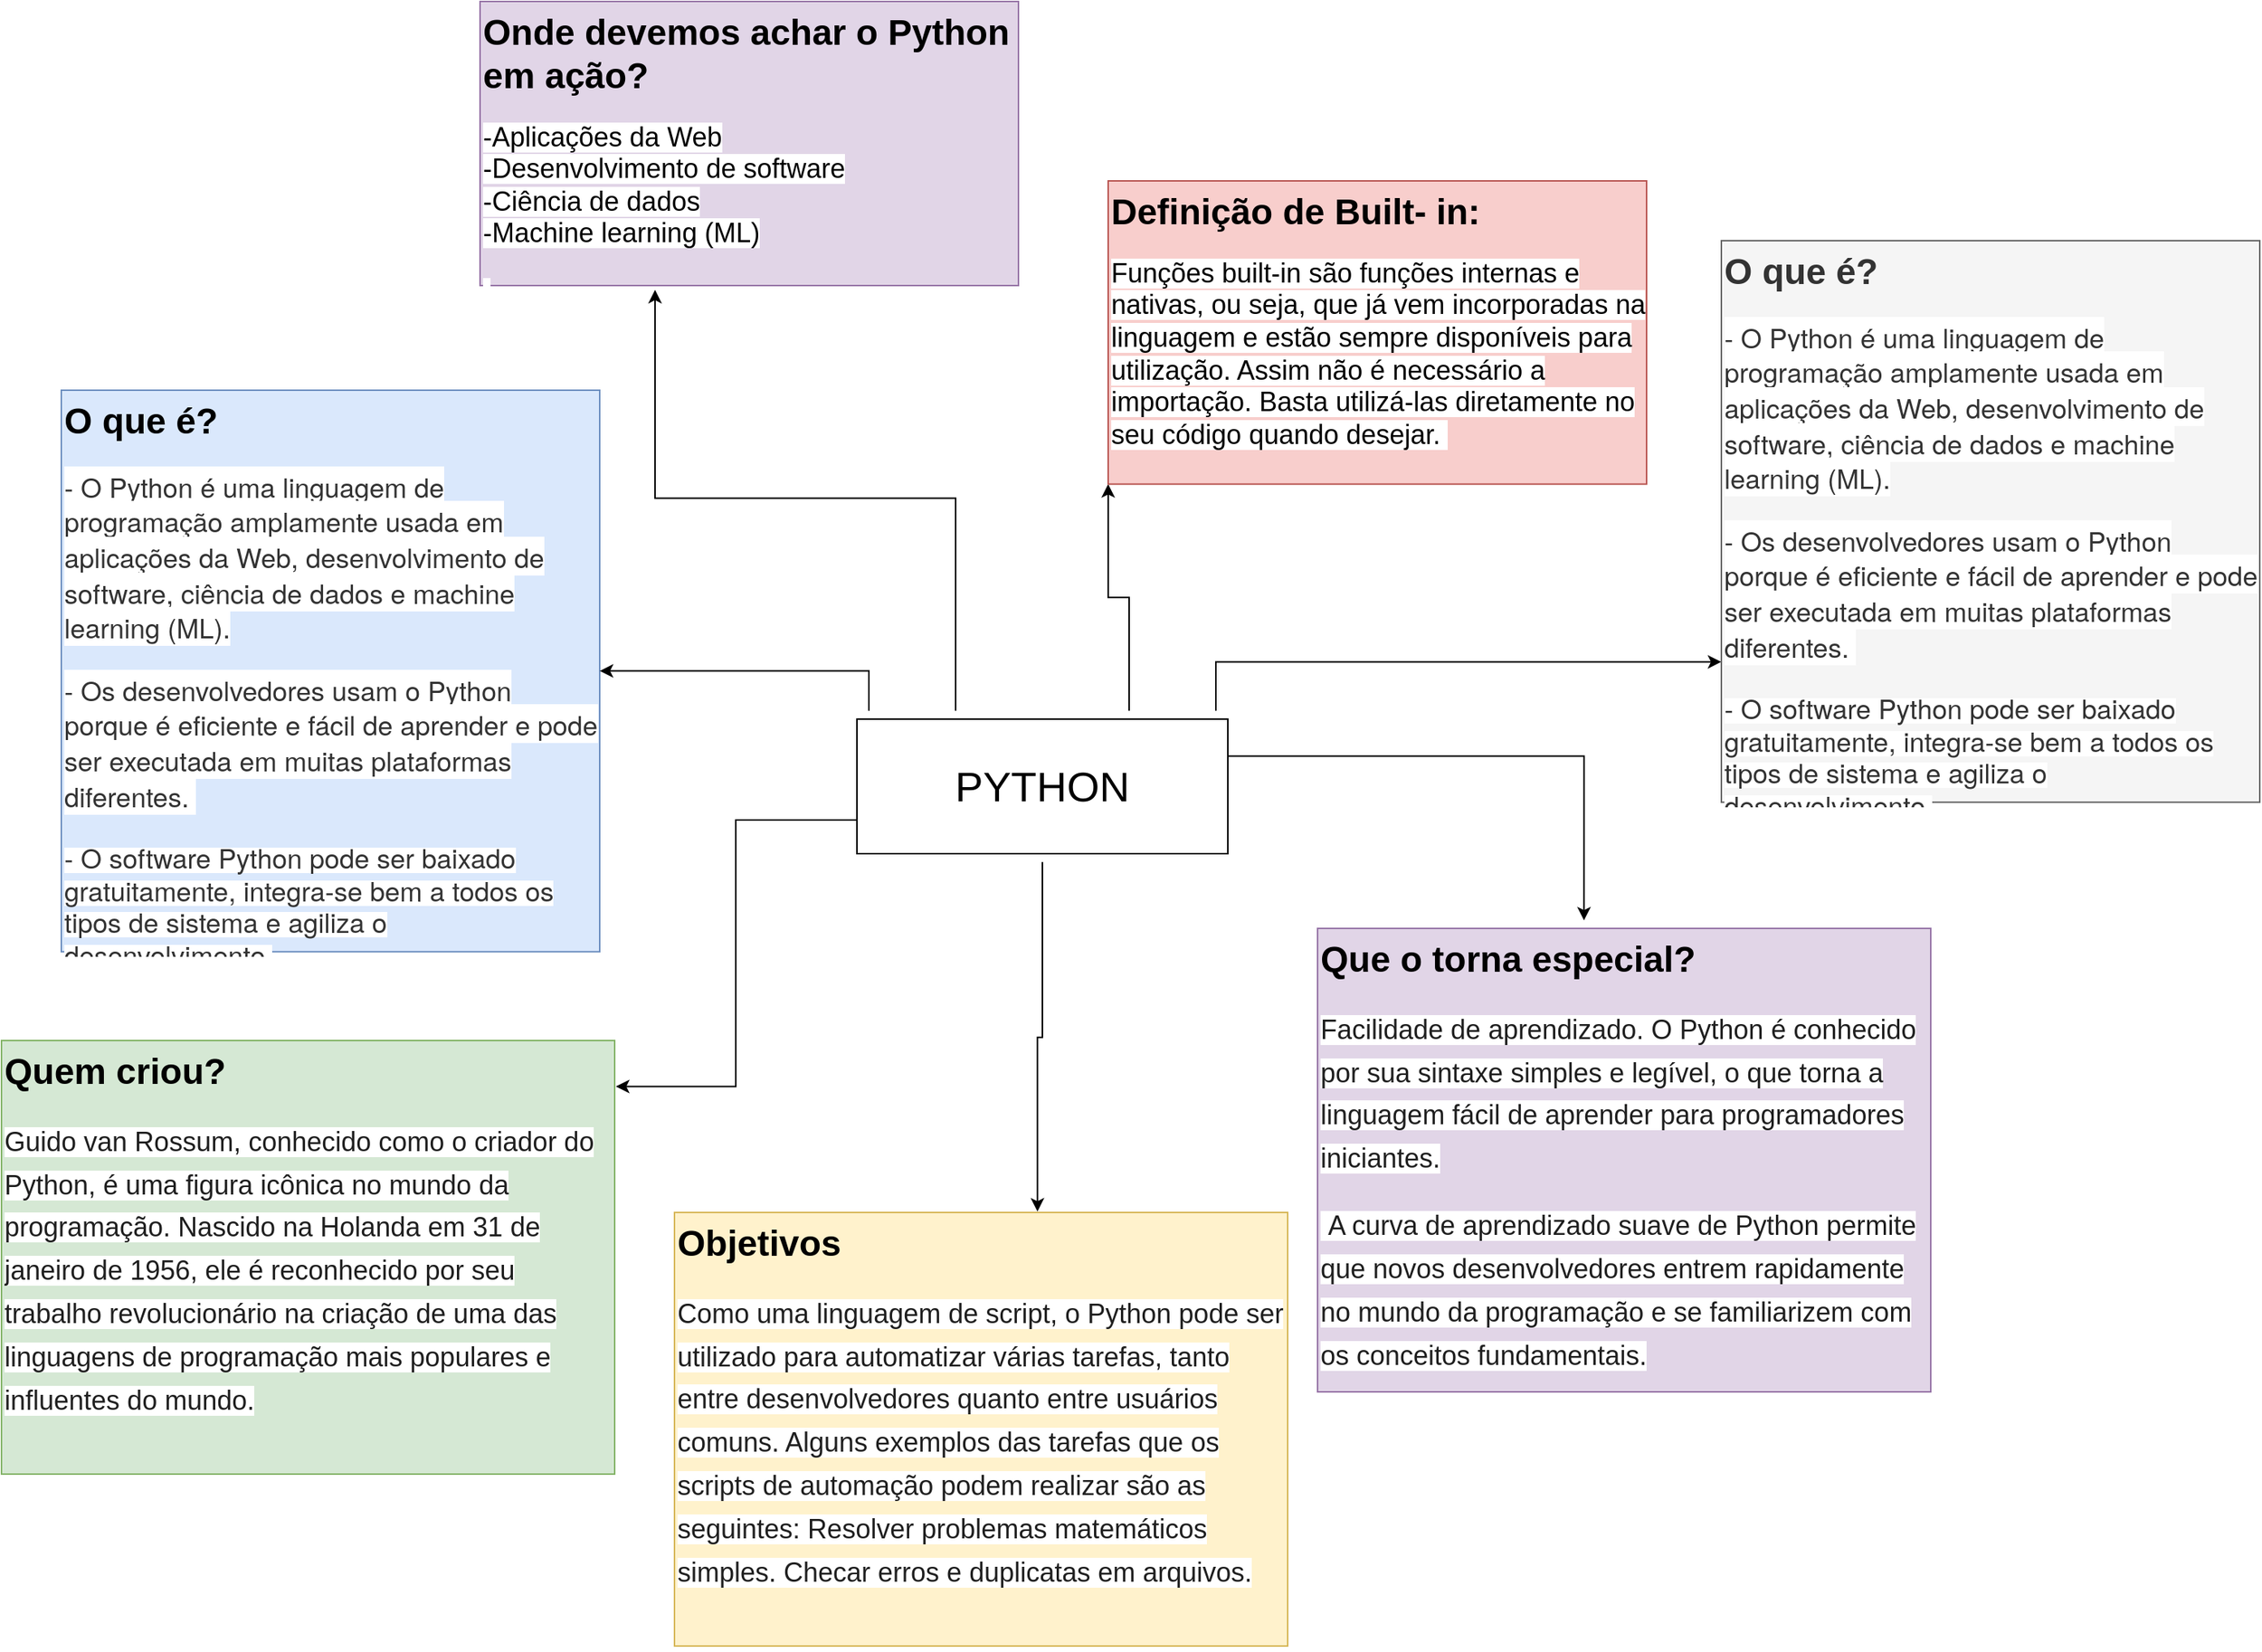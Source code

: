 <mxfile version="24.2.3" type="device">
  <diagram name="Página-1" id="2rUgQ_-CvbahNkBhxld9">
    <mxGraphModel dx="3269" dy="1957" grid="1" gridSize="40" guides="1" tooltips="1" connect="1" arrows="1" fold="1" page="1" pageScale="1" pageWidth="1169" pageHeight="827" math="0" shadow="0">
      <root>
        <mxCell id="0" />
        <mxCell id="1" parent="0" />
        <mxCell id="P5yW8lVXZRXt1Tff4Gg8-1" value="&lt;h1 style=&quot;margin-top: 0px;&quot;&gt;O que é?&lt;/h1&gt;&lt;p style=&quot;font-size: 18px;&quot;&gt;&lt;span style=&quot;color: rgb(51, 51, 51); font-family: AmazonEmber, &amp;quot;Helvetica Neue&amp;quot;, Helvetica, Arial, sans-serif; background-color: rgb(255, 255, 255);&quot;&gt;&lt;font style=&quot;font-size: 18px;&quot;&gt;&lt;font style=&quot;font-size: 18px;&quot;&gt;- O Python é uma &lt;/font&gt;&lt;font style=&quot;font-size: 18px;&quot;&gt;linguagem &lt;/font&gt;&lt;font style=&quot;font-size: 18px;&quot;&gt;de programação amplamente usada em aplicações da Web, desenvolvimento de software, ciência de dados e machine learning (ML).&lt;/font&gt;&lt;/font&gt;&lt;/span&gt;&lt;/p&gt;&lt;p style=&quot;font-size: 18px;&quot;&gt;&lt;span style=&quot;color: rgb(51, 51, 51); font-family: AmazonEmber, &amp;quot;Helvetica Neue&amp;quot;, Helvetica, Arial, sans-serif; background-color: rgb(255, 255, 255);&quot;&gt;&lt;font style=&quot;font-size: 18px;&quot;&gt;- Os desenvolvedores usam o Python porque é eficiente e fácil de aprender e pode ser executada em muitas plataformas diferentes.&amp;nbsp;&lt;/font&gt;&lt;/span&gt;&lt;/p&gt;&lt;p style=&quot;&quot;&gt;&lt;span style=&quot;color: rgb(51, 51, 51); font-family: AmazonEmber, &amp;quot;Helvetica Neue&amp;quot;, Helvetica, Arial, sans-serif; background-color: rgb(255, 255, 255);&quot;&gt;&lt;font style=&quot;font-size: 18px;&quot;&gt;- O software Python pode ser baixado gratuitamente, integra-se bem a todos os tipos de sistema e agiliza o desenvolvimento.&lt;/font&gt;&lt;/span&gt;&lt;br&gt;&lt;/p&gt;" style="text;html=1;whiteSpace=wrap;overflow=hidden;rounded=0;fillColor=#dae8fc;strokeColor=#6c8ebf;" vertex="1" parent="1">
          <mxGeometry x="-150" y="-140" width="360" height="375.62" as="geometry" />
        </mxCell>
        <mxCell id="P5yW8lVXZRXt1Tff4Gg8-2" value="" style="rounded=0;whiteSpace=wrap;html=1;" vertex="1" parent="1">
          <mxGeometry x="382" y="80.01" width="248" height="90" as="geometry" />
        </mxCell>
        <mxCell id="P5yW8lVXZRXt1Tff4Gg8-14" style="edgeStyle=orthogonalEdgeStyle;rounded=0;orthogonalLoop=1;jettySize=auto;html=1;exitX=0;exitY=0;exitDx=0;exitDy=0;" edge="1" parent="1" source="P5yW8lVXZRXt1Tff4Gg8-3" target="P5yW8lVXZRXt1Tff4Gg8-1">
          <mxGeometry relative="1" as="geometry" />
        </mxCell>
        <mxCell id="P5yW8lVXZRXt1Tff4Gg8-27" style="edgeStyle=orthogonalEdgeStyle;rounded=0;orthogonalLoop=1;jettySize=auto;html=1;exitX=1;exitY=0;exitDx=0;exitDy=0;entryX=0;entryY=0.75;entryDx=0;entryDy=0;" edge="1" parent="1" source="P5yW8lVXZRXt1Tff4Gg8-3" target="P5yW8lVXZRXt1Tff4Gg8-25">
          <mxGeometry relative="1" as="geometry" />
        </mxCell>
        <mxCell id="P5yW8lVXZRXt1Tff4Gg8-33" style="edgeStyle=orthogonalEdgeStyle;rounded=0;orthogonalLoop=1;jettySize=auto;html=1;exitX=0.75;exitY=0;exitDx=0;exitDy=0;entryX=0;entryY=1;entryDx=0;entryDy=0;" edge="1" parent="1" source="P5yW8lVXZRXt1Tff4Gg8-3" target="P5yW8lVXZRXt1Tff4Gg8-32">
          <mxGeometry relative="1" as="geometry" />
        </mxCell>
        <mxCell id="P5yW8lVXZRXt1Tff4Gg8-3" value="&lt;font style=&quot;font-size: 28px;&quot;&gt;PYTHON&lt;/font&gt;" style="text;html=1;align=center;verticalAlign=middle;whiteSpace=wrap;rounded=0;" vertex="1" parent="1">
          <mxGeometry x="390" y="74.39" width="232" height="101.25" as="geometry" />
        </mxCell>
        <mxCell id="P5yW8lVXZRXt1Tff4Gg8-8" value="&lt;h1 style=&quot;margin-top: 0px;&quot;&gt;&lt;span style=&quot;background-color: initial;&quot;&gt;Quem criou?&lt;/span&gt;&lt;/h1&gt;&lt;h1 style=&quot;margin-top: 0px;&quot;&gt;&lt;font face=&quot;Google Sans, arial, sans-serif&quot; color=&quot;#1f1f1f&quot;&gt;&lt;span style=&quot;font-size: 18px; font-weight: 400; background-color: rgb(255, 255, 255);&quot;&gt;Guido van Rossum, conhecido como o criador do Python, é uma figura icônica no mundo da programação. Nascido na Holanda em 31 de janeiro de 1956, ele é reconhecido por seu trabalho revolucionário na criação de uma das linguagens de programação mais populares e influentes do mundo.&lt;/span&gt;&lt;/font&gt;&lt;br&gt;&lt;/h1&gt;" style="text;html=1;whiteSpace=wrap;overflow=hidden;rounded=0;fillColor=#d5e8d4;strokeColor=#82b366;" vertex="1" parent="1">
          <mxGeometry x="-190" y="295" width="410" height="290" as="geometry" />
        </mxCell>
        <mxCell id="P5yW8lVXZRXt1Tff4Gg8-11" style="edgeStyle=orthogonalEdgeStyle;rounded=0;orthogonalLoop=1;jettySize=auto;html=1;exitX=0;exitY=0.75;exitDx=0;exitDy=0;entryX=1.002;entryY=0.106;entryDx=0;entryDy=0;entryPerimeter=0;" edge="1" parent="1" source="P5yW8lVXZRXt1Tff4Gg8-2" target="P5yW8lVXZRXt1Tff4Gg8-8">
          <mxGeometry relative="1" as="geometry" />
        </mxCell>
        <mxCell id="P5yW8lVXZRXt1Tff4Gg8-17" value="&lt;h1 style=&quot;margin-top: 0px;&quot;&gt;&lt;span style=&quot;background-color: initial;&quot;&gt;Que o torna especial?&lt;/span&gt;&lt;/h1&gt;&lt;h1 style=&quot;margin-top: 0px;&quot;&gt;&lt;font face=&quot;Google Sans, arial, sans-serif&quot; color=&quot;#1f1f1f&quot;&gt;&lt;span style=&quot;font-size: 18px; font-weight: 400; background-color: rgb(255, 255, 255);&quot;&gt;Facilidade de aprendizado. O Python é conhecido por sua sintaxe simples e legível, o que torna a linguagem fácil de aprender para programadores iniciantes.&lt;/span&gt;&lt;/font&gt;&lt;/h1&gt;&lt;h1 style=&quot;margin-top: 0px;&quot;&gt;&lt;font face=&quot;Google Sans, arial, sans-serif&quot; color=&quot;#1f1f1f&quot;&gt;&lt;span style=&quot;font-size: 18px; font-weight: 400; background-color: rgb(255, 255, 255);&quot;&gt;&amp;nbsp;A curva de aprendizado suave de Python permite que novos desenvolvedores entrem rapidamente no mundo da programação e se familiarizem com os conceitos fundamentais.&lt;/span&gt;&lt;/font&gt;&lt;br&gt;&lt;/h1&gt;" style="text;html=1;whiteSpace=wrap;overflow=hidden;rounded=0;fillColor=#e1d5e7;strokeColor=#9673a6;" vertex="1" parent="1">
          <mxGeometry x="690" y="220" width="410" height="310" as="geometry" />
        </mxCell>
        <mxCell id="P5yW8lVXZRXt1Tff4Gg8-19" style="edgeStyle=orthogonalEdgeStyle;rounded=0;orthogonalLoop=1;jettySize=auto;html=1;exitX=1;exitY=0.25;exitDx=0;exitDy=0;entryX=0.415;entryY=0;entryDx=0;entryDy=0;entryPerimeter=0;" edge="1" parent="1">
          <mxGeometry relative="1" as="geometry">
            <mxPoint x="630" y="100.003" as="sourcePoint" />
            <mxPoint x="868.15" y="214.68" as="targetPoint" />
            <Array as="points">
              <mxPoint x="630" y="104.68" />
              <mxPoint x="868" y="104.68" />
            </Array>
          </mxGeometry>
        </mxCell>
        <mxCell id="P5yW8lVXZRXt1Tff4Gg8-20" value="&lt;h1 style=&quot;margin-top: 0px;&quot;&gt;&lt;span style=&quot;background-color: initial;&quot;&gt;Objetivos&lt;/span&gt;&lt;/h1&gt;&lt;h1 style=&quot;margin-top: 0px;&quot;&gt;&lt;font face=&quot;Google Sans, arial, sans-serif&quot; color=&quot;#1f1f1f&quot;&gt;&lt;span style=&quot;font-size: 18px; font-weight: 400; background-color: rgb(255, 255, 255);&quot;&gt;Como uma linguagem de script, o Python pode ser utilizado para automatizar várias tarefas, tanto entre desenvolvedores quanto entre usuários comuns. Alguns exemplos das tarefas que os scripts de automação podem realizar são as seguintes: Resolver problemas matemáticos simples. Checar erros e duplicatas em arquivos.&lt;/span&gt;&lt;/font&gt;&lt;br&gt;&lt;/h1&gt;" style="text;html=1;whiteSpace=wrap;overflow=hidden;rounded=0;fillColor=#fff2cc;strokeColor=#d6b656;" vertex="1" parent="1">
          <mxGeometry x="260" y="410" width="410" height="290" as="geometry" />
        </mxCell>
        <mxCell id="P5yW8lVXZRXt1Tff4Gg8-21" style="edgeStyle=orthogonalEdgeStyle;rounded=0;orthogonalLoop=1;jettySize=auto;html=1;exitX=0.5;exitY=1;exitDx=0;exitDy=0;entryX=0.592;entryY=-0.002;entryDx=0;entryDy=0;entryPerimeter=0;" edge="1" parent="1" source="P5yW8lVXZRXt1Tff4Gg8-3" target="P5yW8lVXZRXt1Tff4Gg8-20">
          <mxGeometry relative="1" as="geometry" />
        </mxCell>
        <mxCell id="P5yW8lVXZRXt1Tff4Gg8-25" value="&lt;h1 style=&quot;margin-top: 0px;&quot;&gt;O que é?&lt;/h1&gt;&lt;p style=&quot;font-size: 18px;&quot;&gt;&lt;span style=&quot;color: rgb(51, 51, 51); font-family: AmazonEmber, &amp;quot;Helvetica Neue&amp;quot;, Helvetica, Arial, sans-serif; background-color: rgb(255, 255, 255);&quot;&gt;&lt;font style=&quot;font-size: 18px;&quot;&gt;&lt;font style=&quot;font-size: 18px;&quot;&gt;- O Python é uma &lt;/font&gt;&lt;font style=&quot;font-size: 18px;&quot;&gt;linguagem &lt;/font&gt;&lt;font style=&quot;font-size: 18px;&quot;&gt;de programação amplamente usada em aplicações da Web, desenvolvimento de software, ciência de dados e machine learning (ML).&lt;/font&gt;&lt;/font&gt;&lt;/span&gt;&lt;/p&gt;&lt;p style=&quot;font-size: 18px;&quot;&gt;&lt;span style=&quot;color: rgb(51, 51, 51); font-family: AmazonEmber, &amp;quot;Helvetica Neue&amp;quot;, Helvetica, Arial, sans-serif; background-color: rgb(255, 255, 255);&quot;&gt;&lt;font style=&quot;font-size: 18px;&quot;&gt;- Os desenvolvedores usam o Python porque é eficiente e fácil de aprender e pode ser executada em muitas plataformas diferentes.&amp;nbsp;&lt;/font&gt;&lt;/span&gt;&lt;/p&gt;&lt;p style=&quot;&quot;&gt;&lt;span style=&quot;color: rgb(51, 51, 51); font-family: AmazonEmber, &amp;quot;Helvetica Neue&amp;quot;, Helvetica, Arial, sans-serif; background-color: rgb(255, 255, 255);&quot;&gt;&lt;font style=&quot;font-size: 18px;&quot;&gt;- O software Python pode ser baixado gratuitamente, integra-se bem a todos os tipos de sistema e agiliza o desenvolvimento.&lt;/font&gt;&lt;/span&gt;&lt;br&gt;&lt;/p&gt;" style="text;html=1;whiteSpace=wrap;overflow=hidden;rounded=0;fillColor=#f5f5f5;strokeColor=#666666;fontColor=#333333;" vertex="1" parent="1">
          <mxGeometry x="960" y="-240" width="360" height="375.62" as="geometry" />
        </mxCell>
        <mxCell id="P5yW8lVXZRXt1Tff4Gg8-30" value="&lt;h1 style=&quot;margin-top: 0px;&quot;&gt;Onde devemos achar o Python em ação?&lt;/h1&gt;&lt;div style=&quot;font-size: 18px;&quot;&gt;&lt;font style=&quot;font-size: 18px; background-color: rgb(255, 255, 255);&quot;&gt;-Aplicações da Web&lt;/font&gt;&lt;/div&gt;&lt;div style=&quot;font-size: 18px;&quot;&gt;&lt;font style=&quot;font-size: 18px; background-color: rgb(255, 255, 255);&quot;&gt;-Desenvolvimento de software&lt;/font&gt;&lt;/div&gt;&lt;div style=&quot;font-size: 18px;&quot;&gt;&lt;font style=&quot;font-size: 18px; background-color: rgb(255, 255, 255);&quot;&gt;-Ciência de dados&lt;/font&gt;&lt;/div&gt;&lt;div style=&quot;font-size: 18px;&quot;&gt;&lt;font style=&quot;font-size: 18px; background-color: rgb(255, 255, 255);&quot;&gt;-Machine learning (ML)&lt;br&gt;&lt;/font&gt;&lt;/div&gt;&lt;p style=&quot;font-size: 18px;&quot;&gt;&lt;span style=&quot;color: rgb(71, 71, 71); font-family: &amp;quot;Google Sans&amp;quot;, arial, sans-serif; background-color: rgb(255, 255, 255);&quot;&gt;&lt;font style=&quot;font-size: 18px;&quot;&gt;&amp;nbsp;&lt;/font&gt;&lt;/span&gt;&lt;/p&gt;" style="text;html=1;whiteSpace=wrap;overflow=hidden;rounded=0;fillColor=#e1d5e7;strokeColor=#9673a6;" vertex="1" parent="1">
          <mxGeometry x="130" y="-400" width="360" height="190" as="geometry" />
        </mxCell>
        <mxCell id="P5yW8lVXZRXt1Tff4Gg8-31" style="edgeStyle=orthogonalEdgeStyle;rounded=0;orthogonalLoop=1;jettySize=auto;html=1;exitX=0.25;exitY=0;exitDx=0;exitDy=0;entryX=0.325;entryY=1.015;entryDx=0;entryDy=0;entryPerimeter=0;" edge="1" parent="1" source="P5yW8lVXZRXt1Tff4Gg8-3" target="P5yW8lVXZRXt1Tff4Gg8-30">
          <mxGeometry relative="1" as="geometry" />
        </mxCell>
        <mxCell id="P5yW8lVXZRXt1Tff4Gg8-32" value="&lt;h1 style=&quot;margin-top: 0px;&quot;&gt;Definição de Built- in:&lt;/h1&gt;&lt;div&gt;&lt;font style=&quot;font-size: 18px; background-color: rgb(255, 255, 255);&quot;&gt;Funções built-in são funções internas e nativas, ou seja, que já vem incorporadas na linguagem e estão sempre disponíveis para utilização. Assim não é necessário a importação. Basta utilizá-las diretamente no seu código quando desejar.&amp;nbsp;&lt;/font&gt;&lt;br&gt;&lt;/div&gt;" style="text;html=1;whiteSpace=wrap;overflow=hidden;rounded=0;fillColor=#f8cecc;strokeColor=#b85450;" vertex="1" parent="1">
          <mxGeometry x="550" y="-280" width="360" height="202.81" as="geometry" />
        </mxCell>
      </root>
    </mxGraphModel>
  </diagram>
</mxfile>

